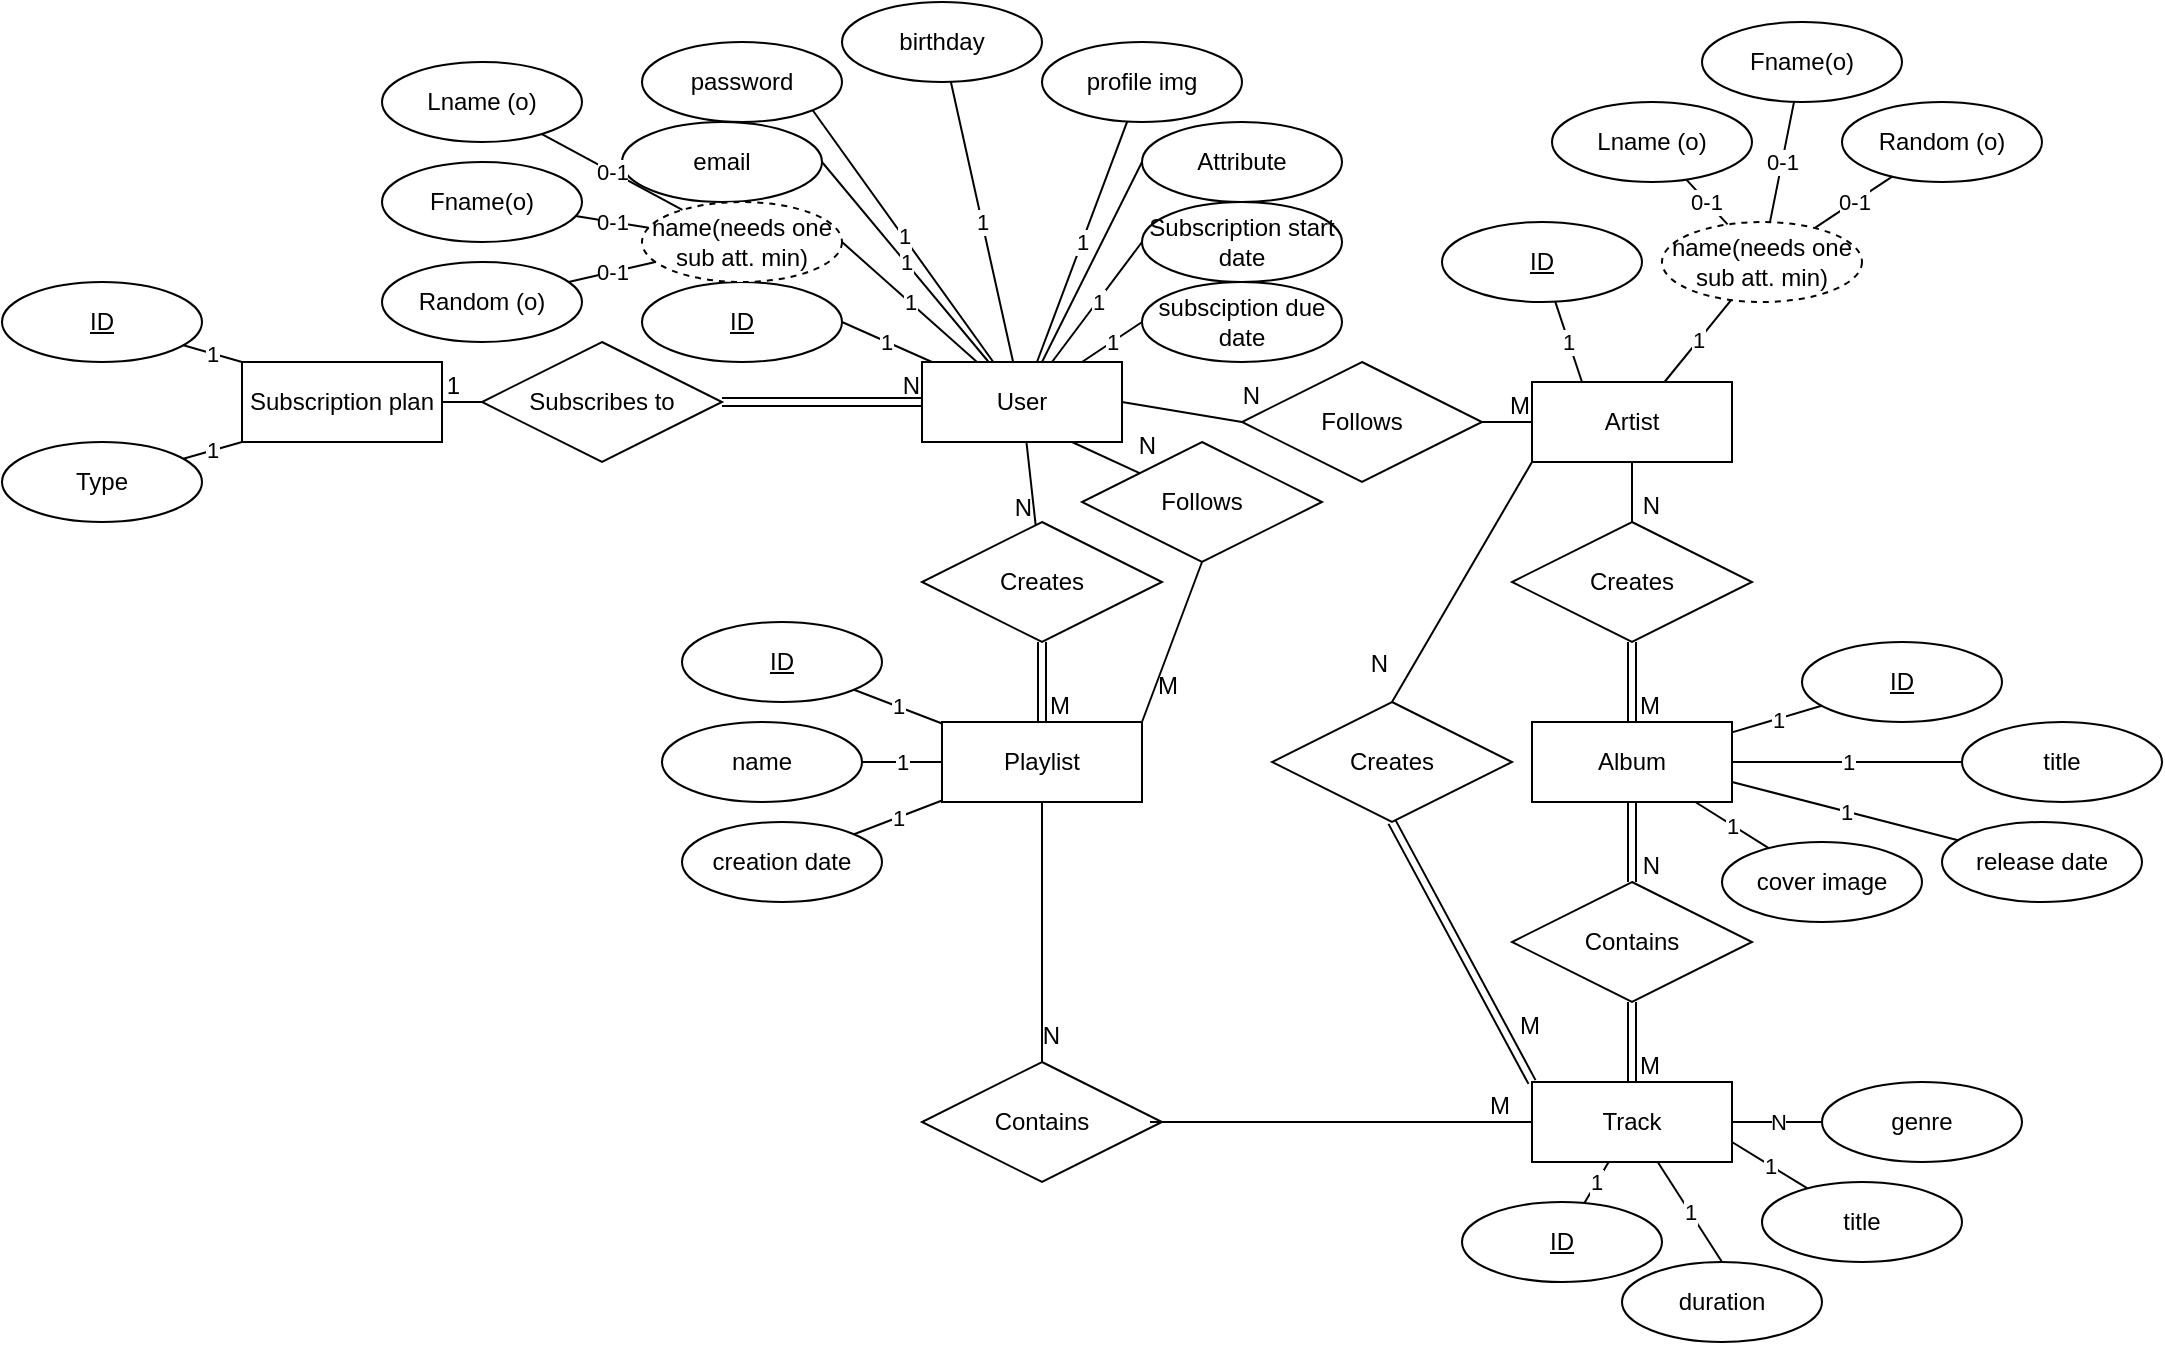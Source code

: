 <mxfile version="24.9.3">
  <diagram id="R2lEEEUBdFMjLlhIrx00" name="Page-1">
    <mxGraphModel dx="2604" dy="772" grid="1" gridSize="10" guides="1" tooltips="1" connect="1" arrows="1" fold="1" page="1" pageScale="1" pageWidth="850" pageHeight="1100" math="0" shadow="0" extFonts="Permanent Marker^https://fonts.googleapis.com/css?family=Permanent+Marker">
      <root>
        <mxCell id="0" />
        <mxCell id="1" parent="0" />
        <mxCell id="yKZ0u5D3wlYWX15F0u5D-1" value="User" style="whiteSpace=wrap;html=1;align=center;" parent="1" vertex="1">
          <mxGeometry x="220" y="420" width="100" height="40" as="geometry" />
        </mxCell>
        <mxCell id="yKZ0u5D3wlYWX15F0u5D-2" value="Subscription plan" style="whiteSpace=wrap;html=1;align=center;" parent="1" vertex="1">
          <mxGeometry x="-120" y="420" width="100" height="40" as="geometry" />
        </mxCell>
        <mxCell id="yKZ0u5D3wlYWX15F0u5D-3" value="Artist" style="whiteSpace=wrap;html=1;align=center;" parent="1" vertex="1">
          <mxGeometry x="525" y="430" width="100" height="40" as="geometry" />
        </mxCell>
        <mxCell id="yKZ0u5D3wlYWX15F0u5D-4" value="Album" style="whiteSpace=wrap;html=1;align=center;" parent="1" vertex="1">
          <mxGeometry x="525" y="600" width="100" height="40" as="geometry" />
        </mxCell>
        <mxCell id="yKZ0u5D3wlYWX15F0u5D-5" value="Track" style="whiteSpace=wrap;html=1;align=center;" parent="1" vertex="1">
          <mxGeometry x="525" y="780" width="100" height="40" as="geometry" />
        </mxCell>
        <mxCell id="yKZ0u5D3wlYWX15F0u5D-6" value="Playlist" style="whiteSpace=wrap;html=1;align=center;" parent="1" vertex="1">
          <mxGeometry x="230" y="600" width="100" height="40" as="geometry" />
        </mxCell>
        <mxCell id="yKZ0u5D3wlYWX15F0u5D-7" value="Creates" style="shape=rhombus;perimeter=rhombusPerimeter;whiteSpace=wrap;html=1;align=center;" parent="1" vertex="1">
          <mxGeometry x="395" y="590" width="120" height="60" as="geometry" />
        </mxCell>
        <mxCell id="yKZ0u5D3wlYWX15F0u5D-11" value="Follows" style="shape=rhombus;perimeter=rhombusPerimeter;whiteSpace=wrap;html=1;align=center;" parent="1" vertex="1">
          <mxGeometry x="300" y="460" width="120" height="60" as="geometry" />
        </mxCell>
        <mxCell id="yKZ0u5D3wlYWX15F0u5D-12" value="Follows" style="shape=rhombus;perimeter=rhombusPerimeter;whiteSpace=wrap;html=1;align=center;" parent="1" vertex="1">
          <mxGeometry x="380" y="420" width="120" height="60" as="geometry" />
        </mxCell>
        <mxCell id="yKZ0u5D3wlYWX15F0u5D-13" value="Creates" style="shape=rhombus;perimeter=rhombusPerimeter;whiteSpace=wrap;html=1;align=center;" parent="1" vertex="1">
          <mxGeometry x="515" y="500" width="120" height="60" as="geometry" />
        </mxCell>
        <mxCell id="yKZ0u5D3wlYWX15F0u5D-14" value="Creates" style="shape=rhombus;perimeter=rhombusPerimeter;whiteSpace=wrap;html=1;align=center;" parent="1" vertex="1">
          <mxGeometry x="220" y="500" width="120" height="60" as="geometry" />
        </mxCell>
        <mxCell id="yKZ0u5D3wlYWX15F0u5D-16" value="Subscribes to" style="shape=rhombus;perimeter=rhombusPerimeter;whiteSpace=wrap;html=1;align=center;" parent="1" vertex="1">
          <mxGeometry y="410" width="120" height="60" as="geometry" />
        </mxCell>
        <mxCell id="yKZ0u5D3wlYWX15F0u5D-17" value="Contains&lt;span style=&quot;color: rgba(0, 0, 0, 0); font-family: monospace; font-size: 0px; text-align: start; text-wrap-mode: nowrap;&quot;&gt;%3CmxGraphModel%3E%3Croot%3E%3CmxCell%20id%3D%220%22%2F%3E%3CmxCell%20id%3D%221%22%20parent%3D%220%22%2F%3E%3CmxCell%20id%3D%222%22%20value%3D%22Creates%22%20style%3D%22shape%3Drhombus%3Bperimeter%3DrhombusPerimeter%3BwhiteSpace%3Dwrap%3Bhtml%3D1%3Balign%3Dcenter%3B%22%20vertex%3D%221%22%20parent%3D%221%22%3E%3CmxGeometry%20x%3D%22190%22%20y%3D%22190%22%20width%3D%22120%22%20height%3D%2260%22%20as%3D%22geometry%22%2F%3E%3C%2FmxCell%3E%3C%2Froot%3E%3C%2FmxGraphModel%3E&lt;/span&gt;" style="shape=rhombus;perimeter=rhombusPerimeter;whiteSpace=wrap;html=1;align=center;" parent="1" vertex="1">
          <mxGeometry x="515" y="680" width="120" height="60" as="geometry" />
        </mxCell>
        <mxCell id="yKZ0u5D3wlYWX15F0u5D-18" value="Contains&lt;span style=&quot;color: rgba(0, 0, 0, 0); font-family: monospace; font-size: 0px; text-align: start; text-wrap-mode: nowrap;&quot;&gt;%3CmxGraphModel%3E%3Croot%3E%3CmxCell%20id%3D%220%22%2F%3E%3CmxCell%20id%3D%221%22%20parent%3D%220%22%2F%3E%3CmxCell%20id%3D%222%22%20value%3D%22Creates%22%20style%3D%22shape%3Drhombus%3Bperimeter%3DrhombusPerimeter%3BwhiteSpace%3Dwrap%3Bhtml%3D1%3Balign%3Dcenter%3B%22%20vertex%3D%221%22%20parent%3D%221%22%3E%3CmxGeometry%20x%3D%22190%22%20y%3D%22190%22%20width%3D%22120%22%20height%3D%2260%22%20as%3D%22geometry%22%2F%3E%3C%2FmxCell%3E%3C%2Froot%3E%3C%2FmxGraphModel%3E&lt;/span&gt;" style="shape=rhombus;perimeter=rhombusPerimeter;whiteSpace=wrap;html=1;align=center;" parent="1" vertex="1">
          <mxGeometry x="220" y="770" width="120" height="60" as="geometry" />
        </mxCell>
        <mxCell id="yKZ0u5D3wlYWX15F0u5D-21" value="" style="endArrow=none;html=1;rounded=0;exitX=1;exitY=0.5;exitDx=0;exitDy=0;entryX=0;entryY=0.5;entryDx=0;entryDy=0;" parent="1" source="yKZ0u5D3wlYWX15F0u5D-1" target="yKZ0u5D3wlYWX15F0u5D-12" edge="1">
          <mxGeometry relative="1" as="geometry">
            <mxPoint x="320" y="440" as="sourcePoint" />
            <mxPoint x="370" y="440" as="targetPoint" />
          </mxGeometry>
        </mxCell>
        <mxCell id="yKZ0u5D3wlYWX15F0u5D-22" value="N" style="resizable=0;html=1;whiteSpace=wrap;align=right;verticalAlign=bottom;" parent="yKZ0u5D3wlYWX15F0u5D-21" connectable="0" vertex="1">
          <mxGeometry x="1" relative="1" as="geometry">
            <mxPoint x="10" y="-5" as="offset" />
          </mxGeometry>
        </mxCell>
        <mxCell id="yKZ0u5D3wlYWX15F0u5D-23" value="" style="endArrow=none;html=1;rounded=0;" parent="1" source="yKZ0u5D3wlYWX15F0u5D-12" target="yKZ0u5D3wlYWX15F0u5D-3" edge="1">
          <mxGeometry relative="1" as="geometry">
            <mxPoint x="490" y="460" as="sourcePoint" />
            <mxPoint x="520" y="470" as="targetPoint" />
          </mxGeometry>
        </mxCell>
        <mxCell id="yKZ0u5D3wlYWX15F0u5D-24" value="M" style="resizable=0;html=1;whiteSpace=wrap;align=right;verticalAlign=bottom;" parent="yKZ0u5D3wlYWX15F0u5D-23" connectable="0" vertex="1">
          <mxGeometry x="1" relative="1" as="geometry" />
        </mxCell>
        <mxCell id="yKZ0u5D3wlYWX15F0u5D-25" value="" style="endArrow=none;html=1;rounded=0;exitX=0.5;exitY=1;exitDx=0;exitDy=0;entryX=0.5;entryY=0;entryDx=0;entryDy=0;" parent="1" source="yKZ0u5D3wlYWX15F0u5D-3" target="yKZ0u5D3wlYWX15F0u5D-13" edge="1">
          <mxGeometry relative="1" as="geometry">
            <mxPoint x="680" y="480" as="sourcePoint" />
            <mxPoint x="680" y="520" as="targetPoint" />
          </mxGeometry>
        </mxCell>
        <mxCell id="yKZ0u5D3wlYWX15F0u5D-26" value="N" style="resizable=0;html=1;whiteSpace=wrap;align=right;verticalAlign=bottom;" parent="yKZ0u5D3wlYWX15F0u5D-25" connectable="0" vertex="1">
          <mxGeometry x="1" relative="1" as="geometry">
            <mxPoint x="15" as="offset" />
          </mxGeometry>
        </mxCell>
        <mxCell id="yKZ0u5D3wlYWX15F0u5D-45" value="" style="endArrow=none;html=1;rounded=0;exitX=0.75;exitY=1;exitDx=0;exitDy=0;" parent="1" source="yKZ0u5D3wlYWX15F0u5D-1" target="yKZ0u5D3wlYWX15F0u5D-11" edge="1">
          <mxGeometry relative="1" as="geometry">
            <mxPoint x="330" y="580" as="sourcePoint" />
            <mxPoint x="490" y="580" as="targetPoint" />
          </mxGeometry>
        </mxCell>
        <mxCell id="yKZ0u5D3wlYWX15F0u5D-46" value="N" style="resizable=0;html=1;whiteSpace=wrap;align=right;verticalAlign=bottom;" parent="yKZ0u5D3wlYWX15F0u5D-45" connectable="0" vertex="1">
          <mxGeometry x="1" relative="1" as="geometry">
            <mxPoint x="10" y="-5" as="offset" />
          </mxGeometry>
        </mxCell>
        <mxCell id="yKZ0u5D3wlYWX15F0u5D-47" value="" style="endArrow=none;html=1;rounded=0;entryX=1;entryY=0;entryDx=0;entryDy=0;exitX=0.5;exitY=1;exitDx=0;exitDy=0;" parent="1" source="yKZ0u5D3wlYWX15F0u5D-11" target="yKZ0u5D3wlYWX15F0u5D-6" edge="1">
          <mxGeometry relative="1" as="geometry">
            <mxPoint x="495" y="450" as="sourcePoint" />
            <mxPoint x="340" y="530" as="targetPoint" />
          </mxGeometry>
        </mxCell>
        <mxCell id="yKZ0u5D3wlYWX15F0u5D-48" value="M" style="resizable=0;html=1;whiteSpace=wrap;align=right;verticalAlign=bottom;" parent="yKZ0u5D3wlYWX15F0u5D-47" connectable="0" vertex="1">
          <mxGeometry x="1" relative="1" as="geometry">
            <mxPoint x="20" y="-10" as="offset" />
          </mxGeometry>
        </mxCell>
        <mxCell id="yKZ0u5D3wlYWX15F0u5D-52" value="" style="endArrow=none;html=1;rounded=0;exitX=0;exitY=1;exitDx=0;exitDy=0;entryX=0.5;entryY=0;entryDx=0;entryDy=0;" parent="1" source="yKZ0u5D3wlYWX15F0u5D-3" target="yKZ0u5D3wlYWX15F0u5D-7" edge="1">
          <mxGeometry relative="1" as="geometry">
            <mxPoint x="585" y="570" as="sourcePoint" />
            <mxPoint x="585" y="610" as="targetPoint" />
          </mxGeometry>
        </mxCell>
        <mxCell id="yKZ0u5D3wlYWX15F0u5D-55" value="ID" style="ellipse;whiteSpace=wrap;html=1;align=center;fontStyle=4;" parent="1" vertex="1">
          <mxGeometry x="660" y="560" width="100" height="40" as="geometry" />
        </mxCell>
        <mxCell id="yKZ0u5D3wlYWX15F0u5D-57" value="ID" style="ellipse;whiteSpace=wrap;html=1;align=center;fontStyle=4;" parent="1" vertex="1">
          <mxGeometry x="480" y="350" width="100" height="40" as="geometry" />
        </mxCell>
        <mxCell id="yKZ0u5D3wlYWX15F0u5D-58" value="ID" style="ellipse;whiteSpace=wrap;html=1;align=center;fontStyle=4;" parent="1" vertex="1">
          <mxGeometry x="100" y="550" width="100" height="40" as="geometry" />
        </mxCell>
        <mxCell id="yKZ0u5D3wlYWX15F0u5D-59" value="ID" style="ellipse;whiteSpace=wrap;html=1;align=center;fontStyle=4;" parent="1" vertex="1">
          <mxGeometry x="80" y="380" width="100" height="40" as="geometry" />
        </mxCell>
        <mxCell id="yKZ0u5D3wlYWX15F0u5D-60" value="ID" style="ellipse;whiteSpace=wrap;html=1;align=center;fontStyle=4;" parent="1" vertex="1">
          <mxGeometry x="-240" y="380" width="100" height="40" as="geometry" />
        </mxCell>
        <mxCell id="yKZ0u5D3wlYWX15F0u5D-61" value="ID" style="ellipse;whiteSpace=wrap;html=1;align=center;fontStyle=4;" parent="1" vertex="1">
          <mxGeometry x="490" y="840" width="100" height="40" as="geometry" />
        </mxCell>
        <mxCell id="yKZ0u5D3wlYWX15F0u5D-63" value="Type" style="ellipse;whiteSpace=wrap;html=1;align=center;" parent="1" vertex="1">
          <mxGeometry x="-240" y="460" width="100" height="40" as="geometry" />
        </mxCell>
        <mxCell id="yKZ0u5D3wlYWX15F0u5D-65" value="1" style="endArrow=none;html=1;rounded=0;entryX=0;entryY=0;entryDx=0;entryDy=0;" parent="1" source="yKZ0u5D3wlYWX15F0u5D-60" target="yKZ0u5D3wlYWX15F0u5D-2" edge="1">
          <mxGeometry relative="1" as="geometry">
            <mxPoint x="-130" y="520" as="sourcePoint" />
            <mxPoint x="30" y="520" as="targetPoint" />
          </mxGeometry>
        </mxCell>
        <mxCell id="yKZ0u5D3wlYWX15F0u5D-66" value="1" style="endArrow=none;html=1;rounded=0;entryX=0;entryY=1;entryDx=0;entryDy=0;" parent="1" source="yKZ0u5D3wlYWX15F0u5D-63" target="yKZ0u5D3wlYWX15F0u5D-2" edge="1">
          <mxGeometry relative="1" as="geometry">
            <mxPoint x="-109" y="416" as="sourcePoint" />
            <mxPoint x="-80" y="430" as="targetPoint" />
          </mxGeometry>
        </mxCell>
        <mxCell id="yKZ0u5D3wlYWX15F0u5D-68" value="1" style="endArrow=none;html=1;rounded=0;exitX=1;exitY=0.5;exitDx=0;exitDy=0;" parent="1" source="yKZ0u5D3wlYWX15F0u5D-59" target="yKZ0u5D3wlYWX15F0u5D-1" edge="1">
          <mxGeometry relative="1" as="geometry">
            <mxPoint x="301" y="357" as="sourcePoint" />
            <mxPoint x="335" y="380" as="targetPoint" />
          </mxGeometry>
        </mxCell>
        <mxCell id="yKZ0u5D3wlYWX15F0u5D-70" value="1" style="endArrow=none;html=1;rounded=0;entryX=0.25;entryY=0;entryDx=0;entryDy=0;" parent="1" source="yKZ0u5D3wlYWX15F0u5D-57" target="yKZ0u5D3wlYWX15F0u5D-3" edge="1">
          <mxGeometry relative="1" as="geometry">
            <mxPoint x="222" y="398" as="sourcePoint" />
            <mxPoint x="261" y="430" as="targetPoint" />
          </mxGeometry>
        </mxCell>
        <mxCell id="yKZ0u5D3wlYWX15F0u5D-72" value="email" style="ellipse;whiteSpace=wrap;html=1;align=center;" parent="1" vertex="1">
          <mxGeometry x="70" y="300" width="100" height="40" as="geometry" />
        </mxCell>
        <mxCell id="yKZ0u5D3wlYWX15F0u5D-73" value="password" style="ellipse;whiteSpace=wrap;html=1;align=center;" parent="1" vertex="1">
          <mxGeometry x="80" y="260" width="100" height="40" as="geometry" />
        </mxCell>
        <mxCell id="yKZ0u5D3wlYWX15F0u5D-74" value="birthday" style="ellipse;whiteSpace=wrap;html=1;align=center;" parent="1" vertex="1">
          <mxGeometry x="180" y="240" width="100" height="40" as="geometry" />
        </mxCell>
        <mxCell id="yKZ0u5D3wlYWX15F0u5D-75" value="profile img" style="ellipse;whiteSpace=wrap;html=1;align=center;" parent="1" vertex="1">
          <mxGeometry x="280" y="260" width="100" height="40" as="geometry" />
        </mxCell>
        <mxCell id="yKZ0u5D3wlYWX15F0u5D-76" value="subsciption due date" style="ellipse;whiteSpace=wrap;html=1;align=center;" parent="1" vertex="1">
          <mxGeometry x="330" y="380" width="100" height="40" as="geometry" />
        </mxCell>
        <mxCell id="yKZ0u5D3wlYWX15F0u5D-77" value="Subscription start date" style="ellipse;whiteSpace=wrap;html=1;align=center;" parent="1" vertex="1">
          <mxGeometry x="330" y="340" width="100" height="40" as="geometry" />
        </mxCell>
        <mxCell id="yKZ0u5D3wlYWX15F0u5D-78" value="Attribute" style="ellipse;whiteSpace=wrap;html=1;align=center;" parent="1" vertex="1">
          <mxGeometry x="330" y="300" width="100" height="40" as="geometry" />
        </mxCell>
        <mxCell id="yKZ0u5D3wlYWX15F0u5D-80" value="name(needs one sub att. min)" style="ellipse;whiteSpace=wrap;html=1;align=center;dashed=1;" parent="1" vertex="1">
          <mxGeometry x="80" y="340" width="100" height="40" as="geometry" />
        </mxCell>
        <mxCell id="yKZ0u5D3wlYWX15F0u5D-84" value="Fname(o)" style="ellipse;whiteSpace=wrap;html=1;align=center;" parent="1" vertex="1">
          <mxGeometry x="-50" y="320" width="100" height="40" as="geometry" />
        </mxCell>
        <mxCell id="yKZ0u5D3wlYWX15F0u5D-85" value="Lname (o)" style="ellipse;whiteSpace=wrap;html=1;align=center;" parent="1" vertex="1">
          <mxGeometry x="-50" y="270" width="100" height="40" as="geometry" />
        </mxCell>
        <mxCell id="yKZ0u5D3wlYWX15F0u5D-87" value="&lt;span style=&quot;color: rgb(0, 0, 0); font-family: Helvetica; font-size: 11px; font-style: normal; font-variant-ligatures: normal; font-variant-caps: normal; font-weight: 400; letter-spacing: normal; orphans: 2; text-align: center; text-indent: 0px; text-transform: none; widows: 2; word-spacing: 0px; -webkit-text-stroke-width: 0px; white-space: nowrap; background-color: rgb(255, 255, 255); text-decoration-thickness: initial; text-decoration-style: initial; text-decoration-color: initial; display: inline !important; float: none;&quot;&gt;0-1&lt;/span&gt;" style="endArrow=none;html=1;rounded=0;" parent="1" source="yKZ0u5D3wlYWX15F0u5D-84" target="yKZ0u5D3wlYWX15F0u5D-80" edge="1">
          <mxGeometry relative="1" as="geometry">
            <mxPoint x="-40" y="220" as="sourcePoint" />
            <mxPoint x="120" y="220" as="targetPoint" />
          </mxGeometry>
        </mxCell>
        <mxCell id="yKZ0u5D3wlYWX15F0u5D-88" value="0-1" style="endArrow=none;html=1;rounded=0;" parent="1" source="yKZ0u5D3wlYWX15F0u5D-85" target="yKZ0u5D3wlYWX15F0u5D-80" edge="1">
          <mxGeometry relative="1" as="geometry">
            <mxPoint x="45" y="324" as="sourcePoint" />
            <mxPoint x="95" y="346" as="targetPoint" />
          </mxGeometry>
        </mxCell>
        <mxCell id="yKZ0u5D3wlYWX15F0u5D-89" value="1" style="endArrow=none;html=1;rounded=0;exitX=1;exitY=0.5;exitDx=0;exitDy=0;" parent="1" source="yKZ0u5D3wlYWX15F0u5D-72" target="yKZ0u5D3wlYWX15F0u5D-1" edge="1">
          <mxGeometry relative="1" as="geometry">
            <mxPoint x="45" y="324" as="sourcePoint" />
            <mxPoint x="95" y="346" as="targetPoint" />
          </mxGeometry>
        </mxCell>
        <mxCell id="yKZ0u5D3wlYWX15F0u5D-90" value="1" style="endArrow=none;html=1;rounded=0;exitX=1;exitY=1;exitDx=0;exitDy=0;" parent="1" source="yKZ0u5D3wlYWX15F0u5D-73" target="yKZ0u5D3wlYWX15F0u5D-1" edge="1">
          <mxGeometry relative="1" as="geometry">
            <mxPoint x="193" y="330" as="sourcePoint" />
            <mxPoint x="270" y="430" as="targetPoint" />
          </mxGeometry>
        </mxCell>
        <mxCell id="yKZ0u5D3wlYWX15F0u5D-91" value="1" style="endArrow=none;html=1;rounded=0;" parent="1" source="yKZ0u5D3wlYWX15F0u5D-74" target="yKZ0u5D3wlYWX15F0u5D-1" edge="1">
          <mxGeometry relative="1" as="geometry">
            <mxPoint x="200" y="300" as="sourcePoint" />
            <mxPoint x="265" y="430" as="targetPoint" />
          </mxGeometry>
        </mxCell>
        <mxCell id="yKZ0u5D3wlYWX15F0u5D-92" value="1" style="endArrow=none;html=1;rounded=0;" parent="1" source="yKZ0u5D3wlYWX15F0u5D-75" target="yKZ0u5D3wlYWX15F0u5D-1" edge="1">
          <mxGeometry relative="1" as="geometry">
            <mxPoint x="275" y="270" as="sourcePoint" />
            <mxPoint x="275" y="430" as="targetPoint" />
          </mxGeometry>
        </mxCell>
        <mxCell id="yKZ0u5D3wlYWX15F0u5D-93" value="" style="endArrow=none;html=1;rounded=0;exitX=0;exitY=0.5;exitDx=0;exitDy=0;" parent="1" source="yKZ0u5D3wlYWX15F0u5D-78" target="yKZ0u5D3wlYWX15F0u5D-1" edge="1">
          <mxGeometry relative="1" as="geometry">
            <mxPoint x="332" y="310" as="sourcePoint" />
            <mxPoint x="283" y="430" as="targetPoint" />
          </mxGeometry>
        </mxCell>
        <mxCell id="yKZ0u5D3wlYWX15F0u5D-94" value="1" style="endArrow=none;html=1;rounded=0;exitX=0;exitY=0.5;exitDx=0;exitDy=0;" parent="1" source="yKZ0u5D3wlYWX15F0u5D-77" target="yKZ0u5D3wlYWX15F0u5D-1" edge="1">
          <mxGeometry relative="1" as="geometry">
            <mxPoint x="355" y="349" as="sourcePoint" />
            <mxPoint x="291" y="430" as="targetPoint" />
          </mxGeometry>
        </mxCell>
        <mxCell id="yKZ0u5D3wlYWX15F0u5D-95" value="1" style="endArrow=none;html=1;rounded=0;exitX=0;exitY=0.5;exitDx=0;exitDy=0;" parent="1" source="yKZ0u5D3wlYWX15F0u5D-76" target="yKZ0u5D3wlYWX15F0u5D-1" edge="1">
          <mxGeometry relative="1" as="geometry">
            <mxPoint x="314" y="387" as="sourcePoint" />
            <mxPoint x="260" y="424.0" as="targetPoint" />
          </mxGeometry>
        </mxCell>
        <mxCell id="yKZ0u5D3wlYWX15F0u5D-96" value="1" style="endArrow=none;html=1;rounded=0;exitX=1;exitY=0.5;exitDx=0;exitDy=0;" parent="1" source="yKZ0u5D3wlYWX15F0u5D-80" target="yKZ0u5D3wlYWX15F0u5D-1" edge="1">
          <mxGeometry relative="1" as="geometry">
            <mxPoint x="193" y="330" as="sourcePoint" />
            <mxPoint x="261" y="430" as="targetPoint" />
          </mxGeometry>
        </mxCell>
        <mxCell id="KcFt13vw23fe0HxH1k5O-15" value="name(needs one sub att. min)" style="ellipse;whiteSpace=wrap;html=1;align=center;dashed=1;" vertex="1" parent="1">
          <mxGeometry x="590" y="350" width="100" height="40" as="geometry" />
        </mxCell>
        <mxCell id="KcFt13vw23fe0HxH1k5O-17" value="Random (o)" style="ellipse;whiteSpace=wrap;html=1;align=center;" vertex="1" parent="1">
          <mxGeometry x="-50" y="370" width="100" height="40" as="geometry" />
        </mxCell>
        <mxCell id="KcFt13vw23fe0HxH1k5O-18" value="0-1" style="endArrow=none;html=1;rounded=0;" edge="1" parent="1" source="KcFt13vw23fe0HxH1k5O-17" target="yKZ0u5D3wlYWX15F0u5D-80">
          <mxGeometry relative="1" as="geometry">
            <mxPoint x="47" y="322" as="sourcePoint" />
            <mxPoint x="109" y="354" as="targetPoint" />
          </mxGeometry>
        </mxCell>
        <mxCell id="KcFt13vw23fe0HxH1k5O-19" value="Fname(o)" style="ellipse;whiteSpace=wrap;html=1;align=center;" vertex="1" parent="1">
          <mxGeometry x="610" y="250" width="100" height="40" as="geometry" />
        </mxCell>
        <mxCell id="KcFt13vw23fe0HxH1k5O-20" value="Lname (o)" style="ellipse;whiteSpace=wrap;html=1;align=center;" vertex="1" parent="1">
          <mxGeometry x="535" y="290" width="100" height="40" as="geometry" />
        </mxCell>
        <mxCell id="KcFt13vw23fe0HxH1k5O-21" value="Random (o)" style="ellipse;whiteSpace=wrap;html=1;align=center;" vertex="1" parent="1">
          <mxGeometry x="680" y="290" width="100" height="40" as="geometry" />
        </mxCell>
        <mxCell id="KcFt13vw23fe0HxH1k5O-22" value="0-1" style="endArrow=none;html=1;rounded=0;" edge="1" parent="1" source="KcFt13vw23fe0HxH1k5O-20" target="KcFt13vw23fe0HxH1k5O-15">
          <mxGeometry relative="1" as="geometry">
            <mxPoint x="490" y="230" as="sourcePoint" />
            <mxPoint x="650" y="230" as="targetPoint" />
          </mxGeometry>
        </mxCell>
        <mxCell id="KcFt13vw23fe0HxH1k5O-23" value="0-1" style="endArrow=none;html=1;rounded=0;" edge="1" parent="1" source="KcFt13vw23fe0HxH1k5O-15" target="KcFt13vw23fe0HxH1k5O-19">
          <mxGeometry relative="1" as="geometry">
            <mxPoint x="530" y="250" as="sourcePoint" />
            <mxPoint x="690" y="260" as="targetPoint" />
          </mxGeometry>
        </mxCell>
        <mxCell id="KcFt13vw23fe0HxH1k5O-24" value="0-1" style="endArrow=none;html=1;rounded=0;" edge="1" parent="1">
          <mxGeometry relative="1" as="geometry">
            <mxPoint x="705.275" y="327.15" as="sourcePoint" />
            <mxPoint x="666.652" y="352.833" as="targetPoint" />
          </mxGeometry>
        </mxCell>
        <mxCell id="KcFt13vw23fe0HxH1k5O-26" value="1" style="endArrow=none;html=1;rounded=0;" edge="1" parent="1" source="yKZ0u5D3wlYWX15F0u5D-3" target="KcFt13vw23fe0HxH1k5O-15">
          <mxGeometry relative="1" as="geometry">
            <mxPoint x="660" y="420" as="sourcePoint" />
            <mxPoint x="820" y="420" as="targetPoint" />
          </mxGeometry>
        </mxCell>
        <mxCell id="KcFt13vw23fe0HxH1k5O-30" value="1" style="endArrow=none;html=1;rounded=0;" edge="1" parent="1" source="yKZ0u5D3wlYWX15F0u5D-61" target="yKZ0u5D3wlYWX15F0u5D-5">
          <mxGeometry relative="1" as="geometry">
            <mxPoint x="601" y="440" as="sourcePoint" />
            <mxPoint x="635" y="399" as="targetPoint" />
          </mxGeometry>
        </mxCell>
        <mxCell id="KcFt13vw23fe0HxH1k5O-31" value="duration" style="ellipse;whiteSpace=wrap;html=1;align=center;" vertex="1" parent="1">
          <mxGeometry x="570" y="870" width="100" height="40" as="geometry" />
        </mxCell>
        <mxCell id="KcFt13vw23fe0HxH1k5O-32" value="title" style="ellipse;whiteSpace=wrap;html=1;align=center;" vertex="1" parent="1">
          <mxGeometry x="640" y="830" width="100" height="40" as="geometry" />
        </mxCell>
        <mxCell id="KcFt13vw23fe0HxH1k5O-33" value="1" style="endArrow=none;html=1;rounded=0;exitX=0.5;exitY=0;exitDx=0;exitDy=0;" edge="1" parent="1" source="KcFt13vw23fe0HxH1k5O-31" target="yKZ0u5D3wlYWX15F0u5D-5">
          <mxGeometry relative="1" as="geometry">
            <mxPoint x="561" y="851" as="sourcePoint" />
            <mxPoint x="573" y="830" as="targetPoint" />
          </mxGeometry>
        </mxCell>
        <mxCell id="KcFt13vw23fe0HxH1k5O-34" value="1" style="endArrow=none;html=1;rounded=0;entryX=1;entryY=0.75;entryDx=0;entryDy=0;" edge="1" parent="1" source="KcFt13vw23fe0HxH1k5O-32" target="yKZ0u5D3wlYWX15F0u5D-5">
          <mxGeometry relative="1" as="geometry">
            <mxPoint x="571" y="861" as="sourcePoint" />
            <mxPoint x="583" y="840" as="targetPoint" />
          </mxGeometry>
        </mxCell>
        <mxCell id="KcFt13vw23fe0HxH1k5O-36" value="genre" style="ellipse;whiteSpace=wrap;html=1;align=center;" vertex="1" parent="1">
          <mxGeometry x="670" y="780" width="100" height="40" as="geometry" />
        </mxCell>
        <mxCell id="KcFt13vw23fe0HxH1k5O-37" value="N" style="endArrow=none;html=1;rounded=0;entryX=1;entryY=0.5;entryDx=0;entryDy=0;" edge="1" parent="1" source="KcFt13vw23fe0HxH1k5O-36" target="yKZ0u5D3wlYWX15F0u5D-5">
          <mxGeometry relative="1" as="geometry">
            <mxPoint x="581" y="871" as="sourcePoint" />
            <mxPoint x="593" y="850" as="targetPoint" />
          </mxGeometry>
        </mxCell>
        <mxCell id="KcFt13vw23fe0HxH1k5O-38" value="1" style="endArrow=none;html=1;rounded=0;" edge="1" parent="1" source="yKZ0u5D3wlYWX15F0u5D-4" target="yKZ0u5D3wlYWX15F0u5D-55">
          <mxGeometry relative="1" as="geometry">
            <mxPoint x="601" y="440" as="sourcePoint" />
            <mxPoint x="635" y="399" as="targetPoint" />
          </mxGeometry>
        </mxCell>
        <mxCell id="KcFt13vw23fe0HxH1k5O-39" value="title" style="ellipse;whiteSpace=wrap;html=1;align=center;" vertex="1" parent="1">
          <mxGeometry x="740" y="600" width="100" height="40" as="geometry" />
        </mxCell>
        <mxCell id="KcFt13vw23fe0HxH1k5O-40" value="1" style="endArrow=none;html=1;rounded=0;" edge="1" parent="1" source="yKZ0u5D3wlYWX15F0u5D-4" target="KcFt13vw23fe0HxH1k5O-39">
          <mxGeometry relative="1" as="geometry">
            <mxPoint x="635" y="615" as="sourcePoint" />
            <mxPoint x="680" y="602" as="targetPoint" />
          </mxGeometry>
        </mxCell>
        <mxCell id="KcFt13vw23fe0HxH1k5O-42" value="release date" style="ellipse;whiteSpace=wrap;html=1;align=center;" vertex="1" parent="1">
          <mxGeometry x="730" y="650" width="100" height="40" as="geometry" />
        </mxCell>
        <mxCell id="KcFt13vw23fe0HxH1k5O-43" value="cover image" style="ellipse;whiteSpace=wrap;html=1;align=center;" vertex="1" parent="1">
          <mxGeometry x="620" y="660" width="100" height="40" as="geometry" />
        </mxCell>
        <mxCell id="KcFt13vw23fe0HxH1k5O-44" value="1" style="endArrow=none;html=1;rounded=0;exitX=1;exitY=0.75;exitDx=0;exitDy=0;" edge="1" parent="1" source="yKZ0u5D3wlYWX15F0u5D-4" target="KcFt13vw23fe0HxH1k5O-42">
          <mxGeometry relative="1" as="geometry">
            <mxPoint x="635" y="640" as="sourcePoint" />
            <mxPoint x="751" y="633" as="targetPoint" />
          </mxGeometry>
        </mxCell>
        <mxCell id="KcFt13vw23fe0HxH1k5O-45" value="1" style="endArrow=none;html=1;rounded=0;" edge="1" parent="1" source="KcFt13vw23fe0HxH1k5O-43" target="yKZ0u5D3wlYWX15F0u5D-4">
          <mxGeometry relative="1" as="geometry">
            <mxPoint x="645" y="650" as="sourcePoint" />
            <mxPoint x="761" y="643" as="targetPoint" />
          </mxGeometry>
        </mxCell>
        <mxCell id="KcFt13vw23fe0HxH1k5O-48" value="name" style="ellipse;whiteSpace=wrap;html=1;align=center;" vertex="1" parent="1">
          <mxGeometry x="90" y="600" width="100" height="40" as="geometry" />
        </mxCell>
        <mxCell id="KcFt13vw23fe0HxH1k5O-49" value="1" style="endArrow=none;html=1;rounded=0;" edge="1" parent="1" source="yKZ0u5D3wlYWX15F0u5D-6" target="yKZ0u5D3wlYWX15F0u5D-58">
          <mxGeometry relative="1" as="geometry">
            <mxPoint x="340" y="410" as="sourcePoint" />
            <mxPoint x="308" y="430" as="targetPoint" />
          </mxGeometry>
        </mxCell>
        <mxCell id="KcFt13vw23fe0HxH1k5O-50" value="1" style="endArrow=none;html=1;rounded=0;" edge="1" parent="1" source="yKZ0u5D3wlYWX15F0u5D-6" target="KcFt13vw23fe0HxH1k5O-48">
          <mxGeometry relative="1" as="geometry">
            <mxPoint x="230" y="620" as="sourcePoint" />
            <mxPoint x="206" y="617" as="targetPoint" />
          </mxGeometry>
        </mxCell>
        <mxCell id="KcFt13vw23fe0HxH1k5O-51" value="creation date" style="ellipse;whiteSpace=wrap;html=1;align=center;" vertex="1" parent="1">
          <mxGeometry x="100" y="650" width="100" height="40" as="geometry" />
        </mxCell>
        <mxCell id="KcFt13vw23fe0HxH1k5O-52" value="1" style="endArrow=none;html=1;rounded=0;" edge="1" parent="1" source="yKZ0u5D3wlYWX15F0u5D-6" target="KcFt13vw23fe0HxH1k5O-51">
          <mxGeometry relative="1" as="geometry">
            <mxPoint x="235" y="630" as="sourcePoint" />
            <mxPoint x="200" y="630" as="targetPoint" />
          </mxGeometry>
        </mxCell>
        <mxCell id="KcFt13vw23fe0HxH1k5O-53" value="" style="shape=link;html=1;rounded=0;exitX=0.5;exitY=1;exitDx=0;exitDy=0;entryX=0;entryY=0;entryDx=0;entryDy=0;" edge="1" parent="1" source="yKZ0u5D3wlYWX15F0u5D-7" target="yKZ0u5D3wlYWX15F0u5D-5">
          <mxGeometry relative="1" as="geometry">
            <mxPoint x="340" y="680" as="sourcePoint" />
            <mxPoint x="480" y="750" as="targetPoint" />
          </mxGeometry>
        </mxCell>
        <mxCell id="KcFt13vw23fe0HxH1k5O-54" value="N" style="resizable=0;html=1;whiteSpace=wrap;align=right;verticalAlign=bottom;" connectable="0" vertex="1" parent="KcFt13vw23fe0HxH1k5O-53">
          <mxGeometry x="1" relative="1" as="geometry">
            <mxPoint x="-70" y="-200" as="offset" />
          </mxGeometry>
        </mxCell>
        <mxCell id="KcFt13vw23fe0HxH1k5O-66" value="" style="shape=link;html=1;rounded=0;entryX=0.5;entryY=0;entryDx=0;entryDy=0;exitX=0.5;exitY=1;exitDx=0;exitDy=0;" edge="1" parent="1" source="yKZ0u5D3wlYWX15F0u5D-13" target="yKZ0u5D3wlYWX15F0u5D-4">
          <mxGeometry relative="1" as="geometry">
            <mxPoint x="574.76" y="560" as="sourcePoint" />
            <mxPoint x="574.76" y="590" as="targetPoint" />
          </mxGeometry>
        </mxCell>
        <mxCell id="KcFt13vw23fe0HxH1k5O-67" value="M" style="resizable=0;html=1;whiteSpace=wrap;align=right;verticalAlign=bottom;" connectable="0" vertex="1" parent="KcFt13vw23fe0HxH1k5O-66">
          <mxGeometry x="1" relative="1" as="geometry">
            <mxPoint x="15" as="offset" />
          </mxGeometry>
        </mxCell>
        <mxCell id="KcFt13vw23fe0HxH1k5O-69" value="" style="shape=link;html=1;rounded=0;entryX=0.5;entryY=0;entryDx=0;entryDy=0;exitX=0.5;exitY=1;exitDx=0;exitDy=0;" edge="1" parent="1" source="yKZ0u5D3wlYWX15F0u5D-4" target="yKZ0u5D3wlYWX15F0u5D-17">
          <mxGeometry relative="1" as="geometry">
            <mxPoint x="585" y="480" as="sourcePoint" />
            <mxPoint x="585" y="510" as="targetPoint" />
          </mxGeometry>
        </mxCell>
        <mxCell id="KcFt13vw23fe0HxH1k5O-70" value="N" style="resizable=0;html=1;whiteSpace=wrap;align=right;verticalAlign=bottom;" connectable="0" vertex="1" parent="KcFt13vw23fe0HxH1k5O-69">
          <mxGeometry x="1" relative="1" as="geometry">
            <mxPoint x="15" as="offset" />
          </mxGeometry>
        </mxCell>
        <mxCell id="KcFt13vw23fe0HxH1k5O-71" value="" style="endArrow=none;html=1;rounded=0;exitX=0.95;exitY=0.5;exitDx=0;exitDy=0;entryX=0;entryY=0.5;entryDx=0;entryDy=0;exitPerimeter=0;" edge="1" parent="1" source="yKZ0u5D3wlYWX15F0u5D-18" target="yKZ0u5D3wlYWX15F0u5D-5">
          <mxGeometry relative="1" as="geometry">
            <mxPoint x="465" y="660" as="sourcePoint" />
            <mxPoint x="535" y="790" as="targetPoint" />
          </mxGeometry>
        </mxCell>
        <mxCell id="KcFt13vw23fe0HxH1k5O-72" value="M" style="resizable=0;html=1;whiteSpace=wrap;align=right;verticalAlign=bottom;" connectable="0" vertex="1" parent="KcFt13vw23fe0HxH1k5O-71">
          <mxGeometry x="1" relative="1" as="geometry">
            <mxPoint x="5" y="-40" as="offset" />
          </mxGeometry>
        </mxCell>
        <mxCell id="KcFt13vw23fe0HxH1k5O-73" value="" style="endArrow=none;html=1;rounded=0;exitX=0.5;exitY=1;exitDx=0;exitDy=0;entryX=0.5;entryY=0;entryDx=0;entryDy=0;" edge="1" parent="1" source="yKZ0u5D3wlYWX15F0u5D-6" target="yKZ0u5D3wlYWX15F0u5D-18">
          <mxGeometry relative="1" as="geometry">
            <mxPoint x="330" y="450" as="sourcePoint" />
            <mxPoint x="390" y="460" as="targetPoint" />
          </mxGeometry>
        </mxCell>
        <mxCell id="KcFt13vw23fe0HxH1k5O-74" value="N" style="resizable=0;html=1;whiteSpace=wrap;align=right;verticalAlign=bottom;" connectable="0" vertex="1" parent="KcFt13vw23fe0HxH1k5O-73">
          <mxGeometry x="1" relative="1" as="geometry">
            <mxPoint x="10" y="-5" as="offset" />
          </mxGeometry>
        </mxCell>
        <mxCell id="KcFt13vw23fe0HxH1k5O-75" value="" style="shape=link;html=1;rounded=0;entryX=0.5;entryY=0;entryDx=0;entryDy=0;exitX=0.5;exitY=1;exitDx=0;exitDy=0;" edge="1" parent="1" source="yKZ0u5D3wlYWX15F0u5D-17" target="yKZ0u5D3wlYWX15F0u5D-5">
          <mxGeometry relative="1" as="geometry">
            <mxPoint x="585" y="650" as="sourcePoint" />
            <mxPoint x="585" y="690" as="targetPoint" />
          </mxGeometry>
        </mxCell>
        <mxCell id="KcFt13vw23fe0HxH1k5O-76" value="M" style="resizable=0;html=1;whiteSpace=wrap;align=right;verticalAlign=bottom;" connectable="0" vertex="1" parent="KcFt13vw23fe0HxH1k5O-75">
          <mxGeometry x="1" relative="1" as="geometry">
            <mxPoint x="15" as="offset" />
          </mxGeometry>
        </mxCell>
        <mxCell id="KcFt13vw23fe0HxH1k5O-81" value="" style="endArrow=none;html=1;rounded=0;exitX=0;exitY=0.5;exitDx=0;exitDy=0;entryX=1;entryY=0.5;entryDx=0;entryDy=0;" edge="1" parent="1" source="yKZ0u5D3wlYWX15F0u5D-16" target="yKZ0u5D3wlYWX15F0u5D-2">
          <mxGeometry relative="1" as="geometry">
            <mxPoint x="-50" y="530" as="sourcePoint" />
            <mxPoint x="110" y="530" as="targetPoint" />
          </mxGeometry>
        </mxCell>
        <mxCell id="KcFt13vw23fe0HxH1k5O-82" value="1" style="resizable=0;html=1;whiteSpace=wrap;align=right;verticalAlign=bottom;" connectable="0" vertex="1" parent="KcFt13vw23fe0HxH1k5O-81">
          <mxGeometry x="1" relative="1" as="geometry">
            <mxPoint x="10" as="offset" />
          </mxGeometry>
        </mxCell>
        <mxCell id="KcFt13vw23fe0HxH1k5O-84" value="" style="shape=link;html=1;rounded=0;exitX=1;exitY=0.5;exitDx=0;exitDy=0;entryX=0;entryY=0.5;entryDx=0;entryDy=0;" edge="1" parent="1" source="yKZ0u5D3wlYWX15F0u5D-16" target="yKZ0u5D3wlYWX15F0u5D-1">
          <mxGeometry relative="1" as="geometry">
            <mxPoint x="70" y="480" as="sourcePoint" />
            <mxPoint x="230" y="480" as="targetPoint" />
          </mxGeometry>
        </mxCell>
        <mxCell id="KcFt13vw23fe0HxH1k5O-85" value="N" style="resizable=0;html=1;whiteSpace=wrap;align=right;verticalAlign=bottom;" connectable="0" vertex="1" parent="KcFt13vw23fe0HxH1k5O-84">
          <mxGeometry x="1" relative="1" as="geometry" />
        </mxCell>
        <mxCell id="KcFt13vw23fe0HxH1k5O-86" value="" style="endArrow=none;html=1;rounded=0;" edge="1" parent="1" source="yKZ0u5D3wlYWX15F0u5D-1" target="yKZ0u5D3wlYWX15F0u5D-14">
          <mxGeometry relative="1" as="geometry">
            <mxPoint x="200" y="450" as="sourcePoint" />
            <mxPoint x="210" y="490" as="targetPoint" />
          </mxGeometry>
        </mxCell>
        <mxCell id="KcFt13vw23fe0HxH1k5O-87" value="N" style="resizable=0;html=1;whiteSpace=wrap;align=right;verticalAlign=bottom;" connectable="0" vertex="1" parent="KcFt13vw23fe0HxH1k5O-86">
          <mxGeometry x="1" relative="1" as="geometry" />
        </mxCell>
        <mxCell id="KcFt13vw23fe0HxH1k5O-90" value="" style="shape=link;html=1;rounded=0;entryX=0.5;entryY=0;entryDx=0;entryDy=0;exitX=0.5;exitY=1;exitDx=0;exitDy=0;" edge="1" parent="1" source="yKZ0u5D3wlYWX15F0u5D-14" target="yKZ0u5D3wlYWX15F0u5D-6">
          <mxGeometry relative="1" as="geometry">
            <mxPoint x="585" y="750" as="sourcePoint" />
            <mxPoint x="585" y="790" as="targetPoint" />
          </mxGeometry>
        </mxCell>
        <mxCell id="KcFt13vw23fe0HxH1k5O-91" value="M" style="resizable=0;html=1;whiteSpace=wrap;align=right;verticalAlign=bottom;" connectable="0" vertex="1" parent="KcFt13vw23fe0HxH1k5O-90">
          <mxGeometry x="1" relative="1" as="geometry">
            <mxPoint x="15" as="offset" />
          </mxGeometry>
        </mxCell>
        <mxCell id="KcFt13vw23fe0HxH1k5O-92" value="M" style="resizable=0;html=1;whiteSpace=wrap;align=right;verticalAlign=bottom;" connectable="0" vertex="1" parent="1">
          <mxGeometry x="515.002" y="800" as="geometry" />
        </mxCell>
      </root>
    </mxGraphModel>
  </diagram>
</mxfile>
